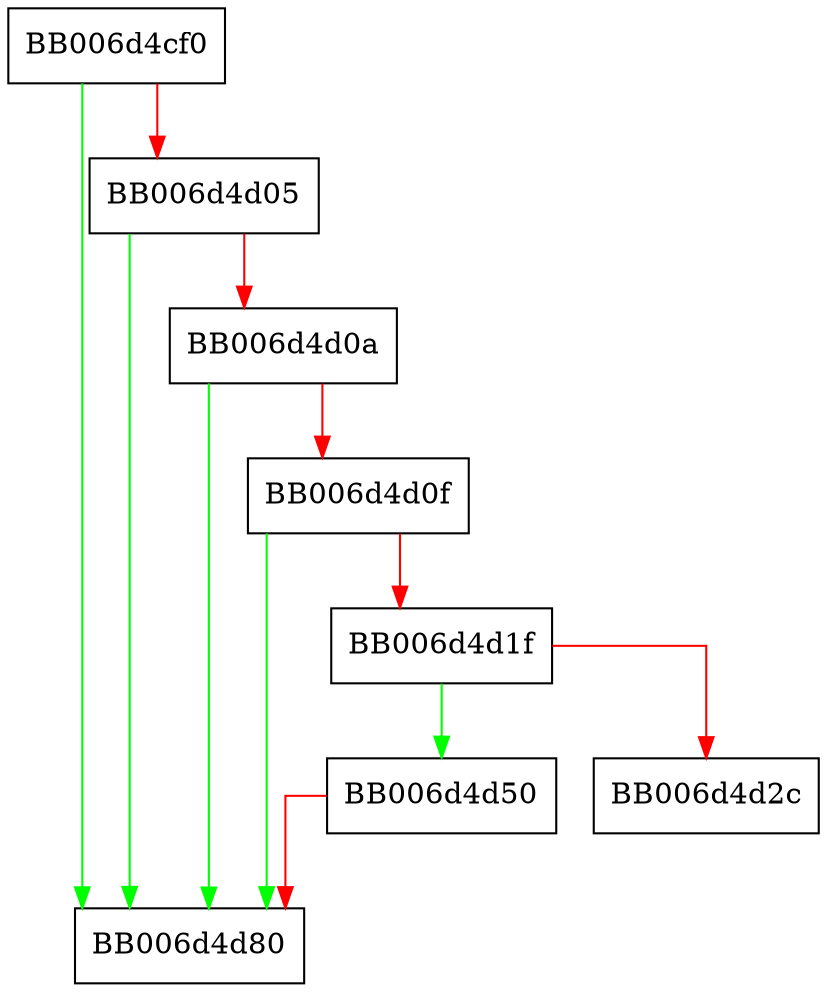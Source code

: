 digraph ec_gen_set_template {
  node [shape="box"];
  graph [splines=ortho];
  BB006d4cf0 -> BB006d4d80 [color="green"];
  BB006d4cf0 -> BB006d4d05 [color="red"];
  BB006d4d05 -> BB006d4d80 [color="green"];
  BB006d4d05 -> BB006d4d0a [color="red"];
  BB006d4d0a -> BB006d4d80 [color="green"];
  BB006d4d0a -> BB006d4d0f [color="red"];
  BB006d4d0f -> BB006d4d80 [color="green"];
  BB006d4d0f -> BB006d4d1f [color="red"];
  BB006d4d1f -> BB006d4d50 [color="green"];
  BB006d4d1f -> BB006d4d2c [color="red"];
  BB006d4d50 -> BB006d4d80 [color="red"];
}